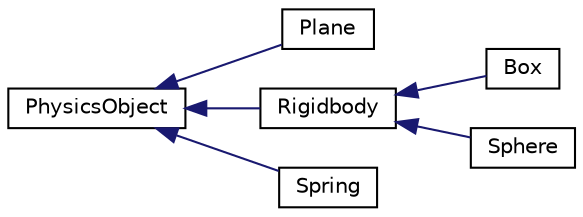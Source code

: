 digraph "Graphical Class Hierarchy"
{
 // LATEX_PDF_SIZE
  edge [fontname="Helvetica",fontsize="10",labelfontname="Helvetica",labelfontsize="10"];
  node [fontname="Helvetica",fontsize="10",shape=record];
  rankdir="LR";
  Node0 [label="PhysicsObject",height=0.2,width=0.4,color="black", fillcolor="white", style="filled",URL="$class_physics_object.html",tooltip="Represents the most basic form of an object that can be placed in the world. Designed to be inherited..."];
  Node0 -> Node1 [dir="back",color="midnightblue",fontsize="10",style="solid",fontname="Helvetica"];
  Node1 [label="Plane",height=0.2,width=0.4,color="black", fillcolor="white", style="filled",URL="$class_plane.html",tooltip="A flat, infinitely long 2D surface that can interract with other objects."];
  Node0 -> Node2 [dir="back",color="midnightblue",fontsize="10",style="solid",fontname="Helvetica"];
  Node2 [label="Rigidbody",height=0.2,width=0.4,color="black", fillcolor="white", style="filled",URL="$class_rigidbody.html",tooltip="An expansion of the PhysicsObject class that adds all of the fundamentals of a non-static object such..."];
  Node2 -> Node3 [dir="back",color="midnightblue",fontsize="10",style="solid",fontname="Helvetica"];
  Node3 [label="Box",height=0.2,width=0.4,color="black", fillcolor="white", style="filled",URL="$class_box.html",tooltip="A 2D box (or square) that can interract with other objects."];
  Node2 -> Node4 [dir="back",color="midnightblue",fontsize="10",style="solid",fontname="Helvetica"];
  Node4 [label="Sphere",height=0.2,width=0.4,color="black", fillcolor="white", style="filled",URL="$class_sphere.html",tooltip="A 2D sphere (or circle) that can interract with other objects."];
  Node0 -> Node5 [dir="back",color="midnightblue",fontsize="10",style="solid",fontname="Helvetica"];
  Node5 [label="Spring",height=0.2,width=0.4,color="black", fillcolor="white", style="filled",URL="$class_spring.html",tooltip=" "];
}
